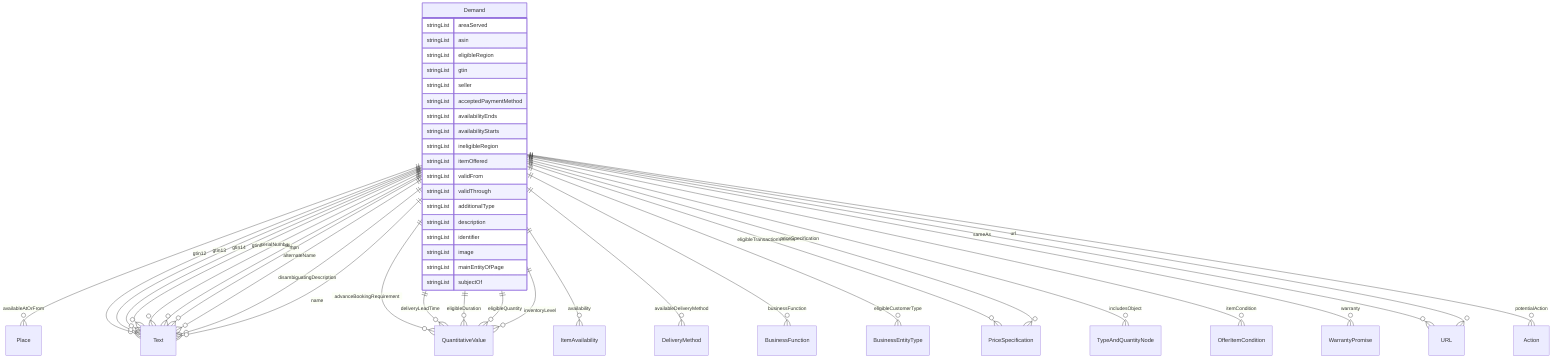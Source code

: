 erDiagram
Demand {
    stringList areaServed  
    stringList asin  
    stringList eligibleRegion  
    stringList gtin  
    stringList seller  
    stringList acceptedPaymentMethod  
    stringList availabilityEnds  
    stringList availabilityStarts  
    stringList ineligibleRegion  
    stringList itemOffered  
    stringList validFrom  
    stringList validThrough  
    stringList additionalType  
    stringList description  
    stringList identifier  
    stringList image  
    stringList mainEntityOfPage  
    stringList subjectOf  
}

Demand ||--}o Place : "availableAtOrFrom"
Demand ||--}o Text : "gtin12"
Demand ||--}o Text : "gtin13"
Demand ||--}o Text : "gtin14"
Demand ||--}o Text : "gtin8"
Demand ||--}o Text : "serialNumber"
Demand ||--}o Text : "sku"
Demand ||--}o QuantitativeValue : "advanceBookingRequirement"
Demand ||--}o ItemAvailability : "availability"
Demand ||--}o DeliveryMethod : "availableDeliveryMethod"
Demand ||--}o BusinessFunction : "businessFunction"
Demand ||--}o QuantitativeValue : "deliveryLeadTime"
Demand ||--}o BusinessEntityType : "eligibleCustomerType"
Demand ||--}o QuantitativeValue : "eligibleDuration"
Demand ||--}o QuantitativeValue : "eligibleQuantity"
Demand ||--}o PriceSpecification : "eligibleTransactionVolume"
Demand ||--}o TypeAndQuantityNode : "includesObject"
Demand ||--}o QuantitativeValue : "inventoryLevel"
Demand ||--}o OfferItemCondition : "itemCondition"
Demand ||--}o Text : "mpn"
Demand ||--}o PriceSpecification : "priceSpecification"
Demand ||--}o WarrantyPromise : "warranty"
Demand ||--}o Text : "alternateName"
Demand ||--}o Text : "disambiguatingDescription"
Demand ||--}o Text : "name"
Demand ||--}o URL : "sameAs"
Demand ||--}o Action : "potentialAction"
Demand ||--}o URL : "url"